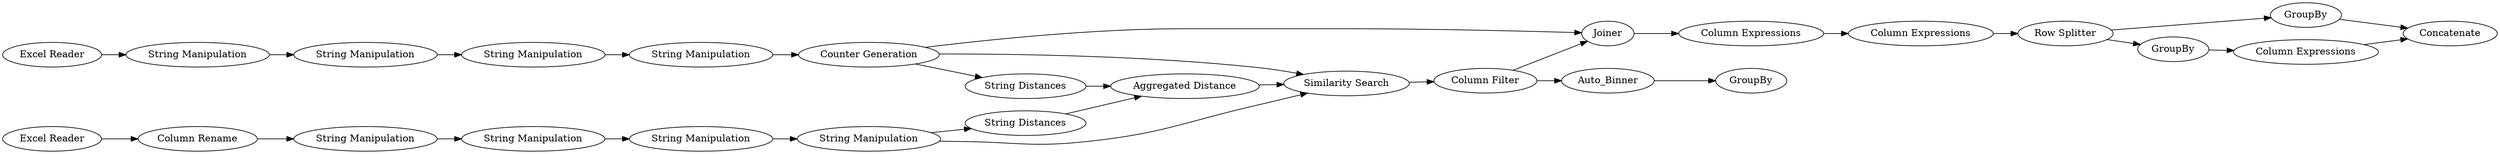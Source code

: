 digraph {
	104 -> 101
	10 -> 214
	84 -> 104
	209 -> 211
	14 -> 213
	243 -> 242
	238 -> 241
	101 -> 103
	212 -> 78
	10 -> 210
	213 -> 214
	213 -> 215
	238 -> 240
	242 -> 238
	215 -> 216
	103 -> 10
	97 -> 14
	2 -> 84
	211 -> 14
	97 -> 209
	241 -> 237
	100 -> 97
	240 -> 239
	10 -> 14
	78 -> 99
	1 -> 212
	239 -> 237
	214 -> 243
	99 -> 100
	210 -> 211
	210 [label="String Distances"]
	242 [label="Column Expressions"]
	103 [label="String Manipulation"]
	97 [label="String Manipulation"]
	239 [label="Column Expressions"]
	209 [label="String Distances"]
	78 [label="String Manipulation"]
	211 [label="Aggregated Distance"]
	237 [label=Concatenate]
	84 [label="String Manipulation"]
	216 [label=GroupBy]
	238 [label="Row Splitter"]
	214 [label=Joiner]
	10 [label="Counter Generation"]
	240 [label=GroupBy]
	1 [label="Excel Reader"]
	243 [label="Column Expressions"]
	101 [label="String Manipulation"]
	100 [label="String Manipulation"]
	14 [label="Similarity Search"]
	99 [label="String Manipulation"]
	104 [label="String Manipulation"]
	241 [label=GroupBy]
	212 [label="Column Rename"]
	215 [label=Auto_Binner]
	2 [label="Excel Reader"]
	213 [label="Column Filter"]
	rankdir=LR
}

